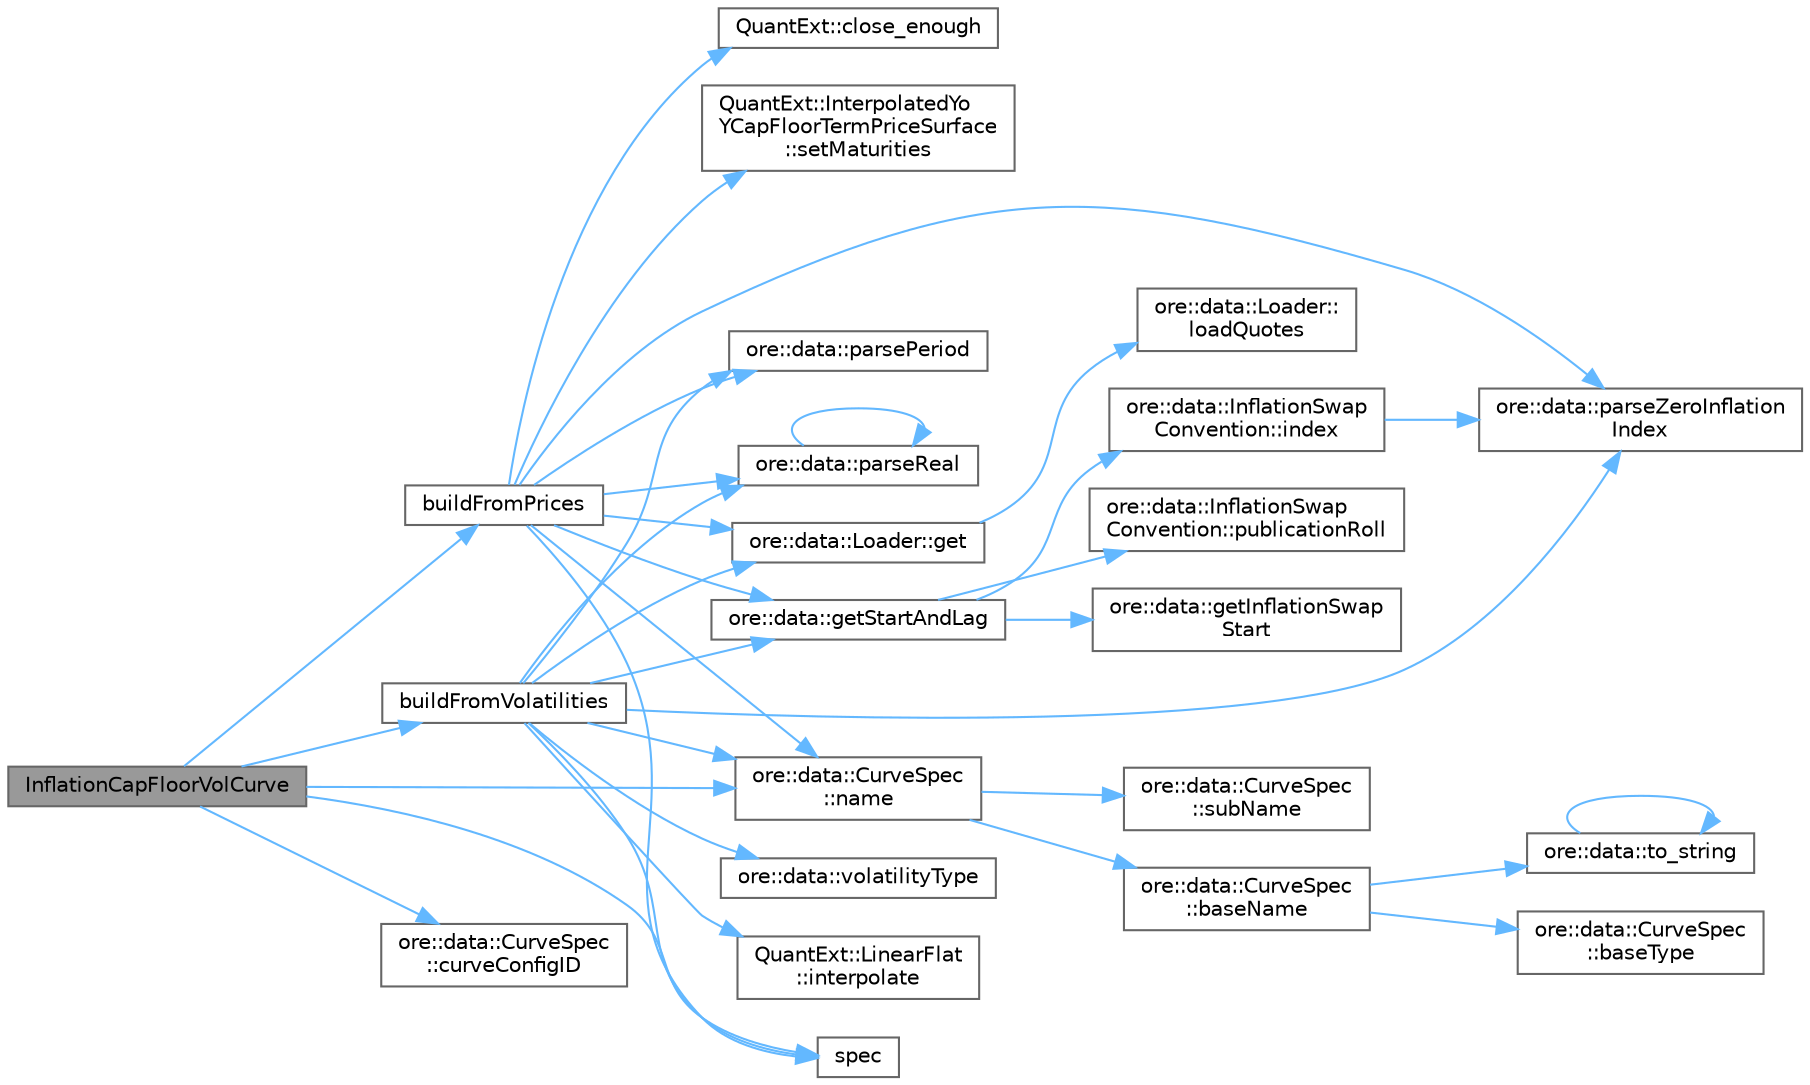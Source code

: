 digraph "InflationCapFloorVolCurve"
{
 // INTERACTIVE_SVG=YES
 // LATEX_PDF_SIZE
  bgcolor="transparent";
  edge [fontname=Helvetica,fontsize=10,labelfontname=Helvetica,labelfontsize=10];
  node [fontname=Helvetica,fontsize=10,shape=box,height=0.2,width=0.4];
  rankdir="LR";
  Node1 [label="InflationCapFloorVolCurve",height=0.2,width=0.4,color="gray40", fillcolor="grey60", style="filled", fontcolor="black",tooltip=" "];
  Node1 -> Node2 [color="steelblue1",style="solid"];
  Node2 [label="buildFromPrices",height=0.2,width=0.4,color="grey40", fillcolor="white", style="filled",URL="$classore_1_1data_1_1_inflation_cap_floor_vol_curve.html#acc947c79d75150ea99503fea7de9f868",tooltip=" "];
  Node2 -> Node3 [color="steelblue1",style="solid"];
  Node3 [label="QuantExt::close_enough",height=0.2,width=0.4,color="grey40", fillcolor="white", style="filled",URL="C:/dev/ORE/documentation/QuantExt/doc/quantext.tag$namespace_quant_ext.html#a1cab4fb6a720eff245acb9f3a7a9e7c5",tooltip=" "];
  Node2 -> Node4 [color="steelblue1",style="solid"];
  Node4 [label="ore::data::Loader::get",height=0.2,width=0.4,color="grey40", fillcolor="white", style="filled",URL="$classore_1_1data_1_1_loader.html#a19d9f6f808db2631247ec12ffe291225",tooltip="get quote by its unique name, throws if not existent, override in derived classes for performance"];
  Node4 -> Node5 [color="steelblue1",style="solid"];
  Node5 [label="ore::data::Loader::\lloadQuotes",height=0.2,width=0.4,color="grey40", fillcolor="white", style="filled",URL="$classore_1_1data_1_1_loader.html#a0086c4f946085ef0b9d5c56bd1539f91",tooltip="get all quotes, TODO change the return value to std::set"];
  Node2 -> Node6 [color="steelblue1",style="solid"];
  Node6 [label="ore::data::getStartAndLag",height=0.2,width=0.4,color="grey40", fillcolor="white", style="filled",URL="$namespaceore_1_1data.html#ae91b9dc1b2c7a502a7fd8b3351d2b759",tooltip=" "];
  Node6 -> Node7 [color="steelblue1",style="solid"];
  Node7 [label="ore::data::getInflationSwap\lStart",height=0.2,width=0.4,color="grey40", fillcolor="white", style="filled",URL="$namespaceore_1_1data.html#a4cabef9f8164c42065e1fabfc11a6d32",tooltip=" "];
  Node6 -> Node8 [color="steelblue1",style="solid"];
  Node8 [label="ore::data::InflationSwap\lConvention::index",height=0.2,width=0.4,color="grey40", fillcolor="white", style="filled",URL="$classore_1_1data_1_1_inflation_swap_convention.html#a2392b45349335b95cb7390d30a076e49",tooltip=" "];
  Node8 -> Node9 [color="steelblue1",style="solid"];
  Node9 [label="ore::data::parseZeroInflation\lIndex",height=0.2,width=0.4,color="grey40", fillcolor="white", style="filled",URL="$group__utilities.html#ga03699115fbdbcf46b6351c3735fdec87",tooltip="Convert std::string to QuantLib::ZeroInflationIndex."];
  Node6 -> Node10 [color="steelblue1",style="solid"];
  Node10 [label="ore::data::InflationSwap\lConvention::publicationRoll",height=0.2,width=0.4,color="grey40", fillcolor="white", style="filled",URL="$classore_1_1data_1_1_inflation_swap_convention.html#a21f04ffd173fd3a4f3fab4896d6bcf0c",tooltip=" "];
  Node2 -> Node11 [color="steelblue1",style="solid"];
  Node11 [label="ore::data::CurveSpec\l::name",height=0.2,width=0.4,color="grey40", fillcolor="white", style="filled",URL="$classore_1_1data_1_1_curve_spec.html#afa7a10b4b56522f03c698ac514b0f844",tooltip="returns the unique curve name"];
  Node11 -> Node12 [color="steelblue1",style="solid"];
  Node12 [label="ore::data::CurveSpec\l::baseName",height=0.2,width=0.4,color="grey40", fillcolor="white", style="filled",URL="$classore_1_1data_1_1_curve_spec.html#a3d24768215bf6280c80eca3930ea3f55",tooltip=" "];
  Node12 -> Node13 [color="steelblue1",style="solid"];
  Node13 [label="ore::data::CurveSpec\l::baseType",height=0.2,width=0.4,color="grey40", fillcolor="white", style="filled",URL="$classore_1_1data_1_1_curve_spec.html#a0106d2fb6472e64456c6ebd018aa6300",tooltip=" "];
  Node12 -> Node14 [color="steelblue1",style="solid"];
  Node14 [label="ore::data::to_string",height=0.2,width=0.4,color="grey40", fillcolor="white", style="filled",URL="$namespaceore_1_1data.html#a86651dfeb5c18ee891f7a4734d8cf455",tooltip=" "];
  Node14 -> Node14 [color="steelblue1",style="solid"];
  Node11 -> Node15 [color="steelblue1",style="solid"];
  Node15 [label="ore::data::CurveSpec\l::subName",height=0.2,width=0.4,color="grey40", fillcolor="white", style="filled",URL="$classore_1_1data_1_1_curve_spec.html#a471fbcf9df5ab7ac2153495b4c8ac723",tooltip=" "];
  Node2 -> Node16 [color="steelblue1",style="solid"];
  Node16 [label="ore::data::parsePeriod",height=0.2,width=0.4,color="grey40", fillcolor="white", style="filled",URL="$group__utilities.html#ga8e0623e2cb01e250e9cfec4619256208",tooltip="Convert text to QuantLib::Period."];
  Node2 -> Node17 [color="steelblue1",style="solid"];
  Node17 [label="ore::data::parseReal",height=0.2,width=0.4,color="grey40", fillcolor="white", style="filled",URL="$group__utilities.html#gad1db2a68f9a73667c3b4084d63955bdd",tooltip="Convert text to Real."];
  Node17 -> Node17 [color="steelblue1",style="solid"];
  Node2 -> Node9 [color="steelblue1",style="solid"];
  Node2 -> Node18 [color="steelblue1",style="solid"];
  Node18 [label="QuantExt::InterpolatedYo\lYCapFloorTermPriceSurface\l::setMaturities",height=0.2,width=0.4,color="grey40", fillcolor="white", style="filled",URL="C:/dev/ORE/documentation/QuantExt/doc/quantext.tag$class_quant_ext_1_1_interpolated_yo_y_cap_floor_term_price_surface.html#af67f3fb37ec467b3560fbc0542524a94",tooltip=" "];
  Node2 -> Node19 [color="steelblue1",style="solid"];
  Node19 [label="spec",height=0.2,width=0.4,color="grey40", fillcolor="white", style="filled",URL="$classore_1_1data_1_1_inflation_cap_floor_vol_curve.html#a6db03d465cb772db36c7c24985edcfeb",tooltip=" "];
  Node1 -> Node20 [color="steelblue1",style="solid"];
  Node20 [label="buildFromVolatilities",height=0.2,width=0.4,color="grey40", fillcolor="white", style="filled",URL="$classore_1_1data_1_1_inflation_cap_floor_vol_curve.html#a82405c2b4ff01f1c8c3a89928dd84129",tooltip=" "];
  Node20 -> Node4 [color="steelblue1",style="solid"];
  Node20 -> Node6 [color="steelblue1",style="solid"];
  Node20 -> Node21 [color="steelblue1",style="solid"];
  Node21 [label="QuantExt::LinearFlat\l::interpolate",height=0.2,width=0.4,color="grey40", fillcolor="white", style="filled",URL="C:/dev/ORE/documentation/QuantExt/doc/quantext.tag$class_quant_ext_1_1_linear_flat.html#aeebdaea19fcf47f8c30382a178283141",tooltip=" "];
  Node20 -> Node11 [color="steelblue1",style="solid"];
  Node20 -> Node16 [color="steelblue1",style="solid"];
  Node20 -> Node17 [color="steelblue1",style="solid"];
  Node20 -> Node9 [color="steelblue1",style="solid"];
  Node20 -> Node19 [color="steelblue1",style="solid"];
  Node20 -> Node22 [color="steelblue1",style="solid"];
  Node22 [label="ore::data::volatilityType",height=0.2,width=0.4,color="grey40", fillcolor="white", style="filled",URL="$namespaceore_1_1data.html#a6a0250258f27a26b9e68baa6ff3752ba",tooltip="Imply QuantLib::VolatilityType from CapFloorVolatilityCurveConfig::VolatilityType."];
  Node1 -> Node23 [color="steelblue1",style="solid"];
  Node23 [label="ore::data::CurveSpec\l::curveConfigID",height=0.2,width=0.4,color="grey40", fillcolor="white", style="filled",URL="$classore_1_1data_1_1_curve_spec.html#a15e57a287887def554123ab18355c33c",tooltip=" "];
  Node1 -> Node11 [color="steelblue1",style="solid"];
  Node1 -> Node19 [color="steelblue1",style="solid"];
}
